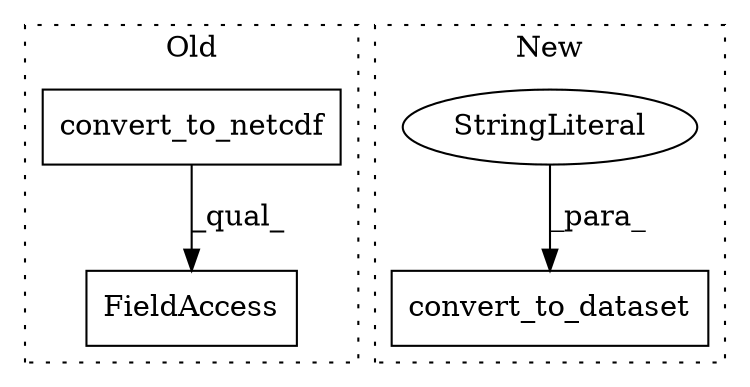 digraph G {
subgraph cluster0 {
1 [label="convert_to_netcdf" a="32" s="897,919" l="18,1" shape="box"];
3 [label="FieldAccess" a="22" s="897" l="33" shape="box"];
label = "Old";
style="dotted";
}
subgraph cluster1 {
2 [label="convert_to_dataset" a="32" s="898,933" l="19,1" shape="box"];
4 [label="StringLiteral" a="45" s="922" l="11" shape="ellipse"];
label = "New";
style="dotted";
}
1 -> 3 [label="_qual_"];
4 -> 2 [label="_para_"];
}